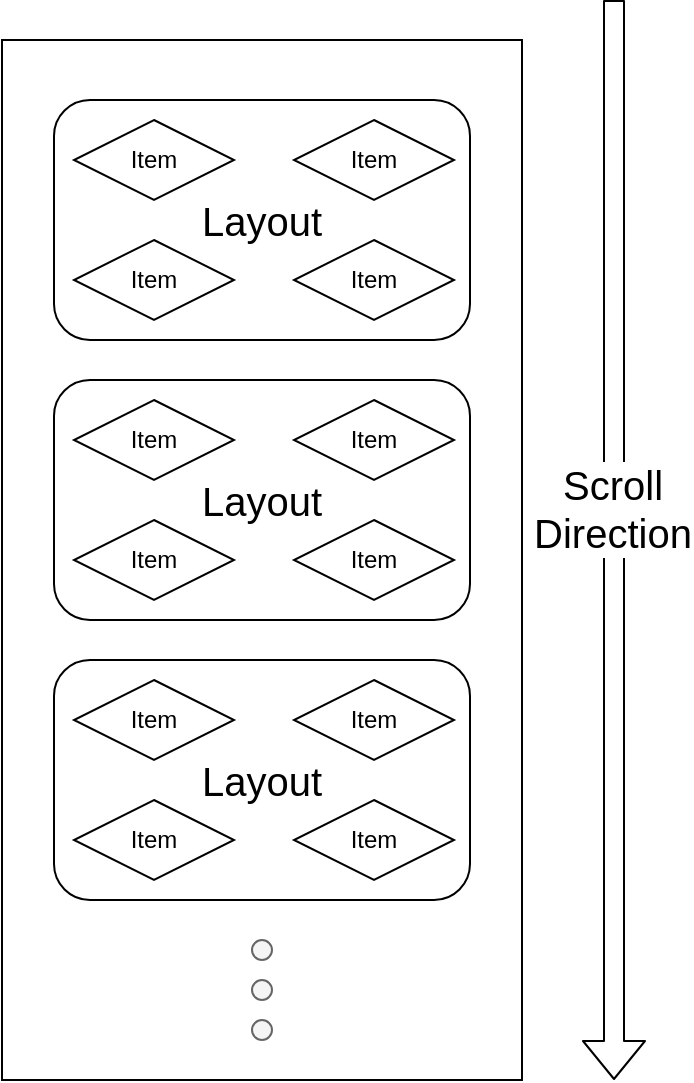 <mxfile version="14.3.2" type="github"><diagram id="Ey52cyQhJORx0A6IA45z" name="Page-1"><mxGraphModel dx="1463" dy="700" grid="1" gridSize="10" guides="1" tooltips="1" connect="1" arrows="1" fold="1" page="1" pageScale="1" pageWidth="827" pageHeight="1169" math="0" shadow="0"><root><mxCell id="0"/><mxCell id="1" parent="0"/><mxCell id="GVL7jHg9A317HGDI8Kaq-1" value="" style="whiteSpace=wrap;html=1;" vertex="1" parent="1"><mxGeometry x="284" y="70" width="260" height="520" as="geometry"/></mxCell><mxCell id="GVL7jHg9A317HGDI8Kaq-9" value="" style="shape=flexArrow;endArrow=classic;html=1;" edge="1" parent="1"><mxGeometry width="50" height="50" relative="1" as="geometry"><mxPoint x="590" y="50" as="sourcePoint"/><mxPoint x="590" y="590" as="targetPoint"/></mxGeometry></mxCell><mxCell id="GVL7jHg9A317HGDI8Kaq-10" value="&lt;div style=&quot;font-size: 20px&quot;&gt;&lt;font style=&quot;font-size: 20px&quot;&gt;&lt;font style=&quot;font-size: 20px&quot;&gt;Scroll &lt;/font&gt;&lt;br&gt;&lt;/font&gt;&lt;/div&gt;&lt;div&gt;&lt;font style=&quot;font-size: 20px&quot;&gt;Direction&lt;/font&gt;&lt;/div&gt;" style="edgeLabel;html=1;align=center;verticalAlign=middle;resizable=0;points=[];" vertex="1" connectable="0" parent="GVL7jHg9A317HGDI8Kaq-9"><mxGeometry x="-0.059" y="-1" relative="1" as="geometry"><mxPoint as="offset"/></mxGeometry></mxCell><mxCell id="GVL7jHg9A317HGDI8Kaq-19" value="" style="group" vertex="1" connectable="0" parent="1"><mxGeometry x="310" y="100" width="208" height="120" as="geometry"/></mxCell><mxCell id="GVL7jHg9A317HGDI8Kaq-4" value="&lt;div style=&quot;font-size: 20px&quot;&gt;&lt;font style=&quot;font-size: 20px&quot;&gt;Layout&lt;/font&gt;&lt;/div&gt;" style="rounded=1;whiteSpace=wrap;html=1;" vertex="1" parent="GVL7jHg9A317HGDI8Kaq-19"><mxGeometry width="208" height="120" as="geometry"/></mxCell><mxCell id="GVL7jHg9A317HGDI8Kaq-15" value="Item" style="rhombus;whiteSpace=wrap;html=1;" vertex="1" parent="GVL7jHg9A317HGDI8Kaq-19"><mxGeometry x="10" y="10" width="80" height="40" as="geometry"/></mxCell><mxCell id="GVL7jHg9A317HGDI8Kaq-16" value="Item" style="rhombus;whiteSpace=wrap;html=1;" vertex="1" parent="GVL7jHg9A317HGDI8Kaq-19"><mxGeometry x="120" y="10" width="80" height="40" as="geometry"/></mxCell><mxCell id="GVL7jHg9A317HGDI8Kaq-17" value="Item" style="rhombus;whiteSpace=wrap;html=1;" vertex="1" parent="GVL7jHg9A317HGDI8Kaq-19"><mxGeometry x="120" y="70" width="80" height="40" as="geometry"/></mxCell><mxCell id="GVL7jHg9A317HGDI8Kaq-18" value="Item" style="rhombus;whiteSpace=wrap;html=1;" vertex="1" parent="GVL7jHg9A317HGDI8Kaq-19"><mxGeometry x="10" y="70" width="80" height="40" as="geometry"/></mxCell><mxCell id="GVL7jHg9A317HGDI8Kaq-20" value="" style="group" vertex="1" connectable="0" parent="1"><mxGeometry x="310" y="240" width="208" height="120" as="geometry"/></mxCell><mxCell id="GVL7jHg9A317HGDI8Kaq-21" value="&lt;div style=&quot;font-size: 20px&quot;&gt;&lt;font style=&quot;font-size: 20px&quot;&gt;Layout&lt;/font&gt;&lt;/div&gt;" style="rounded=1;whiteSpace=wrap;html=1;" vertex="1" parent="GVL7jHg9A317HGDI8Kaq-20"><mxGeometry width="208" height="120" as="geometry"/></mxCell><mxCell id="GVL7jHg9A317HGDI8Kaq-22" value="Item" style="rhombus;whiteSpace=wrap;html=1;" vertex="1" parent="GVL7jHg9A317HGDI8Kaq-20"><mxGeometry x="10" y="10" width="80" height="40" as="geometry"/></mxCell><mxCell id="GVL7jHg9A317HGDI8Kaq-23" value="Item" style="rhombus;whiteSpace=wrap;html=1;" vertex="1" parent="GVL7jHg9A317HGDI8Kaq-20"><mxGeometry x="120" y="10" width="80" height="40" as="geometry"/></mxCell><mxCell id="GVL7jHg9A317HGDI8Kaq-24" value="Item" style="rhombus;whiteSpace=wrap;html=1;" vertex="1" parent="GVL7jHg9A317HGDI8Kaq-20"><mxGeometry x="120" y="70" width="80" height="40" as="geometry"/></mxCell><mxCell id="GVL7jHg9A317HGDI8Kaq-25" value="Item" style="rhombus;whiteSpace=wrap;html=1;" vertex="1" parent="GVL7jHg9A317HGDI8Kaq-20"><mxGeometry x="10" y="70" width="80" height="40" as="geometry"/></mxCell><mxCell id="GVL7jHg9A317HGDI8Kaq-26" value="" style="group" vertex="1" connectable="0" parent="1"><mxGeometry x="310" y="380" width="208" height="120" as="geometry"/></mxCell><mxCell id="GVL7jHg9A317HGDI8Kaq-27" value="&lt;div style=&quot;font-size: 20px&quot;&gt;&lt;font style=&quot;font-size: 20px&quot;&gt;Layout&lt;/font&gt;&lt;/div&gt;" style="rounded=1;whiteSpace=wrap;html=1;" vertex="1" parent="GVL7jHg9A317HGDI8Kaq-26"><mxGeometry width="208" height="120" as="geometry"/></mxCell><mxCell id="GVL7jHg9A317HGDI8Kaq-28" value="Item" style="rhombus;whiteSpace=wrap;html=1;" vertex="1" parent="GVL7jHg9A317HGDI8Kaq-26"><mxGeometry x="10" y="10" width="80" height="40" as="geometry"/></mxCell><mxCell id="GVL7jHg9A317HGDI8Kaq-29" value="Item" style="rhombus;whiteSpace=wrap;html=1;" vertex="1" parent="GVL7jHg9A317HGDI8Kaq-26"><mxGeometry x="120" y="10" width="80" height="40" as="geometry"/></mxCell><mxCell id="GVL7jHg9A317HGDI8Kaq-30" value="Item" style="rhombus;whiteSpace=wrap;html=1;" vertex="1" parent="GVL7jHg9A317HGDI8Kaq-26"><mxGeometry x="120" y="70" width="80" height="40" as="geometry"/></mxCell><mxCell id="GVL7jHg9A317HGDI8Kaq-31" value="Item" style="rhombus;whiteSpace=wrap;html=1;" vertex="1" parent="GVL7jHg9A317HGDI8Kaq-26"><mxGeometry x="10" y="70" width="80" height="40" as="geometry"/></mxCell><mxCell id="GVL7jHg9A317HGDI8Kaq-39" value="" style="ellipse;whiteSpace=wrap;html=1;aspect=fixed;fillColor=#f5f5f5;strokeColor=#666666;fontColor=#333333;" vertex="1" parent="1"><mxGeometry x="409" y="540" width="10" height="10" as="geometry"/></mxCell><mxCell id="GVL7jHg9A317HGDI8Kaq-40" value="" style="ellipse;whiteSpace=wrap;html=1;aspect=fixed;fillColor=#f5f5f5;strokeColor=#666666;fontColor=#333333;" vertex="1" parent="1"><mxGeometry x="409" y="560" width="10" height="10" as="geometry"/></mxCell><mxCell id="GVL7jHg9A317HGDI8Kaq-41" value="" style="ellipse;whiteSpace=wrap;html=1;aspect=fixed;fillColor=#f5f5f5;strokeColor=#666666;fontColor=#333333;" vertex="1" parent="1"><mxGeometry x="409" y="520" width="10" height="10" as="geometry"/></mxCell></root></mxGraphModel></diagram></mxfile>